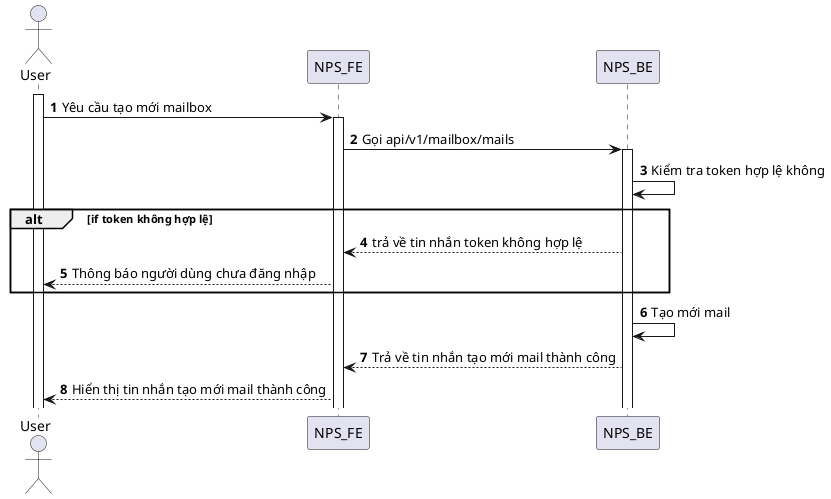 @startuml
autonumber
actor User
activate User
User -> NPS_FE: Yêu cầu tạo mới mailbox
activate NPS_FE
NPS_FE -> NPS_BE: Gọi api/v1/mailbox/mails
activate NPS_BE
NPS_BE -> NPS_BE: Kiểm tra token hợp lệ không
alt if token không hợp lệ
NPS_BE --> NPS_FE: trả về tin nhắn token không hợp lệ
NPS_FE --> User: Thông báo người dùng chưa đăng nhập
end
NPS_BE -> NPS_BE: Tạo mới mail
NPS_BE --> NPS_FE: Trả về tin nhắn tạo mới mail thành công
NPS_FE --> User: Hiển thị tin nhắn tạo mới mail thành công
@enduml